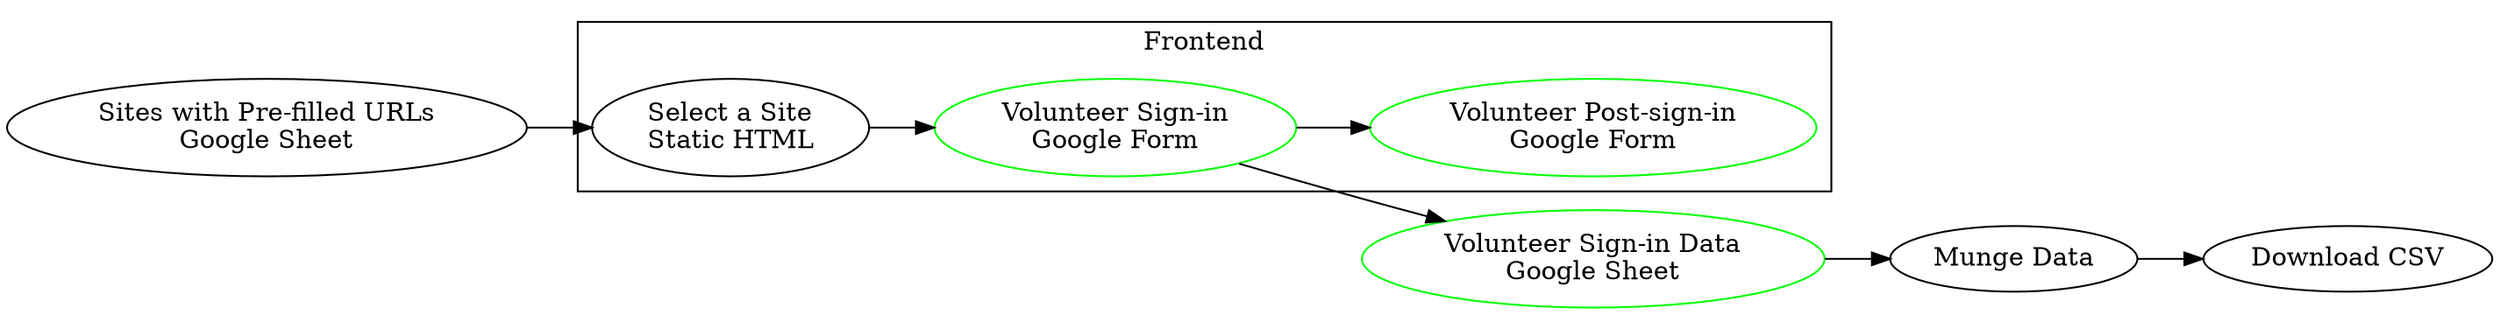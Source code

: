 digraph G {
  rankdir=LR

  subgraph cluster1 {
    label="Frontend"
    "Select a Site\nStatic HTML"
    "Volunteer Sign-in\nGoogle Form" [color=green]
    "Volunteer Post-sign-in\nGoogle Form" [color=green]
  }
  "Sites with Pre-filled URLs\nGoogle Sheet"
  "Volunteer Sign-in Data\nGoogle Sheet" [color=green]

  "Select a Site\nStatic HTML" ->
  "Volunteer Sign-in\nGoogle Form" ->
  "Volunteer Post-sign-in\nGoogle Form"

  "Sites with Pre-filled URLs\nGoogle Sheet" -> "Select a Site\nStatic HTML"
  "Volunteer Sign-in\nGoogle Form" -> "Volunteer Sign-in Data\nGoogle Sheet"
  "Volunteer Sign-in Data\nGoogle Sheet" -> "Munge Data" -> "Download CSV"
}
